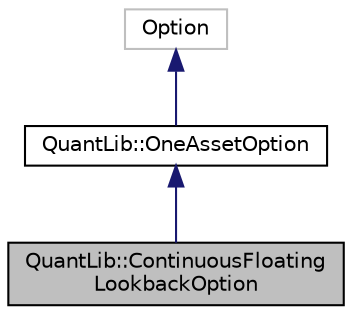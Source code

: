 digraph "QuantLib::ContinuousFloatingLookbackOption"
{
  edge [fontname="Helvetica",fontsize="10",labelfontname="Helvetica",labelfontsize="10"];
  node [fontname="Helvetica",fontsize="10",shape=record];
  Node1 [label="QuantLib::ContinuousFloating\lLookbackOption",height=0.2,width=0.4,color="black", fillcolor="grey75", style="filled", fontcolor="black"];
  Node2 -> Node1 [dir="back",color="midnightblue",fontsize="10",style="solid"];
  Node2 [label="QuantLib::OneAssetOption",height=0.2,width=0.4,color="black", fillcolor="white", style="filled",URL="$class_quant_lib_1_1_one_asset_option.html",tooltip="Base class for options on a single asset. "];
  Node3 -> Node2 [dir="back",color="midnightblue",fontsize="10",style="solid"];
  Node3 [label="Option",height=0.2,width=0.4,color="grey75", fillcolor="white", style="filled"];
}
